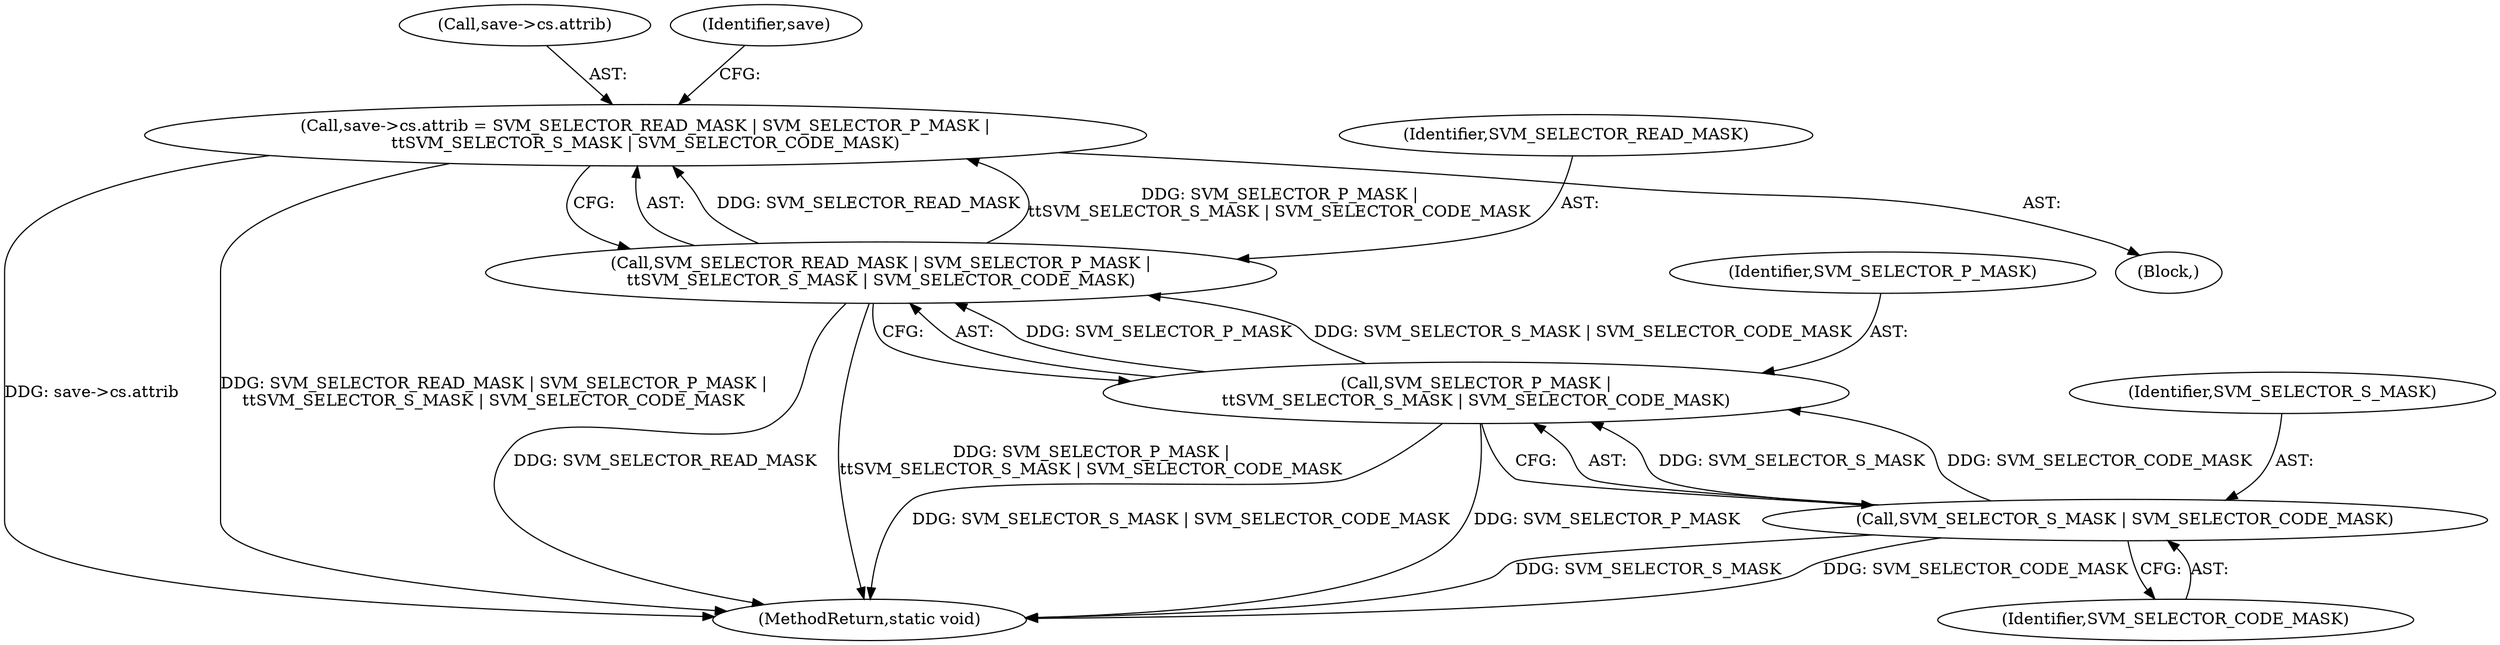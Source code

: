 digraph "0_linux_cbdb967af3d54993f5814f1cee0ed311a055377d_1@pointer" {
"1000311" [label="(Call,save->cs.attrib = SVM_SELECTOR_READ_MASK | SVM_SELECTOR_P_MASK |\n\t\tSVM_SELECTOR_S_MASK | SVM_SELECTOR_CODE_MASK)"];
"1000317" [label="(Call,SVM_SELECTOR_READ_MASK | SVM_SELECTOR_P_MASK |\n\t\tSVM_SELECTOR_S_MASK | SVM_SELECTOR_CODE_MASK)"];
"1000319" [label="(Call,SVM_SELECTOR_P_MASK |\n\t\tSVM_SELECTOR_S_MASK | SVM_SELECTOR_CODE_MASK)"];
"1000321" [label="(Call,SVM_SELECTOR_S_MASK | SVM_SELECTOR_CODE_MASK)"];
"1000312" [label="(Call,save->cs.attrib)"];
"1000318" [label="(Identifier,SVM_SELECTOR_READ_MASK)"];
"1000327" [label="(Identifier,save)"];
"1000311" [label="(Call,save->cs.attrib = SVM_SELECTOR_READ_MASK | SVM_SELECTOR_P_MASK |\n\t\tSVM_SELECTOR_S_MASK | SVM_SELECTOR_CODE_MASK)"];
"1000322" [label="(Identifier,SVM_SELECTOR_S_MASK)"];
"1000317" [label="(Call,SVM_SELECTOR_READ_MASK | SVM_SELECTOR_P_MASK |\n\t\tSVM_SELECTOR_S_MASK | SVM_SELECTOR_CODE_MASK)"];
"1000320" [label="(Identifier,SVM_SELECTOR_P_MASK)"];
"1000106" [label="(Block,)"];
"1000492" [label="(MethodReturn,static void)"];
"1000319" [label="(Call,SVM_SELECTOR_P_MASK |\n\t\tSVM_SELECTOR_S_MASK | SVM_SELECTOR_CODE_MASK)"];
"1000321" [label="(Call,SVM_SELECTOR_S_MASK | SVM_SELECTOR_CODE_MASK)"];
"1000323" [label="(Identifier,SVM_SELECTOR_CODE_MASK)"];
"1000311" -> "1000106"  [label="AST: "];
"1000311" -> "1000317"  [label="CFG: "];
"1000312" -> "1000311"  [label="AST: "];
"1000317" -> "1000311"  [label="AST: "];
"1000327" -> "1000311"  [label="CFG: "];
"1000311" -> "1000492"  [label="DDG: save->cs.attrib"];
"1000311" -> "1000492"  [label="DDG: SVM_SELECTOR_READ_MASK | SVM_SELECTOR_P_MASK |\n\t\tSVM_SELECTOR_S_MASK | SVM_SELECTOR_CODE_MASK"];
"1000317" -> "1000311"  [label="DDG: SVM_SELECTOR_READ_MASK"];
"1000317" -> "1000311"  [label="DDG: SVM_SELECTOR_P_MASK |\n\t\tSVM_SELECTOR_S_MASK | SVM_SELECTOR_CODE_MASK"];
"1000317" -> "1000319"  [label="CFG: "];
"1000318" -> "1000317"  [label="AST: "];
"1000319" -> "1000317"  [label="AST: "];
"1000317" -> "1000492"  [label="DDG: SVM_SELECTOR_READ_MASK"];
"1000317" -> "1000492"  [label="DDG: SVM_SELECTOR_P_MASK |\n\t\tSVM_SELECTOR_S_MASK | SVM_SELECTOR_CODE_MASK"];
"1000319" -> "1000317"  [label="DDG: SVM_SELECTOR_P_MASK"];
"1000319" -> "1000317"  [label="DDG: SVM_SELECTOR_S_MASK | SVM_SELECTOR_CODE_MASK"];
"1000319" -> "1000321"  [label="CFG: "];
"1000320" -> "1000319"  [label="AST: "];
"1000321" -> "1000319"  [label="AST: "];
"1000319" -> "1000492"  [label="DDG: SVM_SELECTOR_S_MASK | SVM_SELECTOR_CODE_MASK"];
"1000319" -> "1000492"  [label="DDG: SVM_SELECTOR_P_MASK"];
"1000321" -> "1000319"  [label="DDG: SVM_SELECTOR_S_MASK"];
"1000321" -> "1000319"  [label="DDG: SVM_SELECTOR_CODE_MASK"];
"1000321" -> "1000323"  [label="CFG: "];
"1000322" -> "1000321"  [label="AST: "];
"1000323" -> "1000321"  [label="AST: "];
"1000321" -> "1000492"  [label="DDG: SVM_SELECTOR_S_MASK"];
"1000321" -> "1000492"  [label="DDG: SVM_SELECTOR_CODE_MASK"];
}
